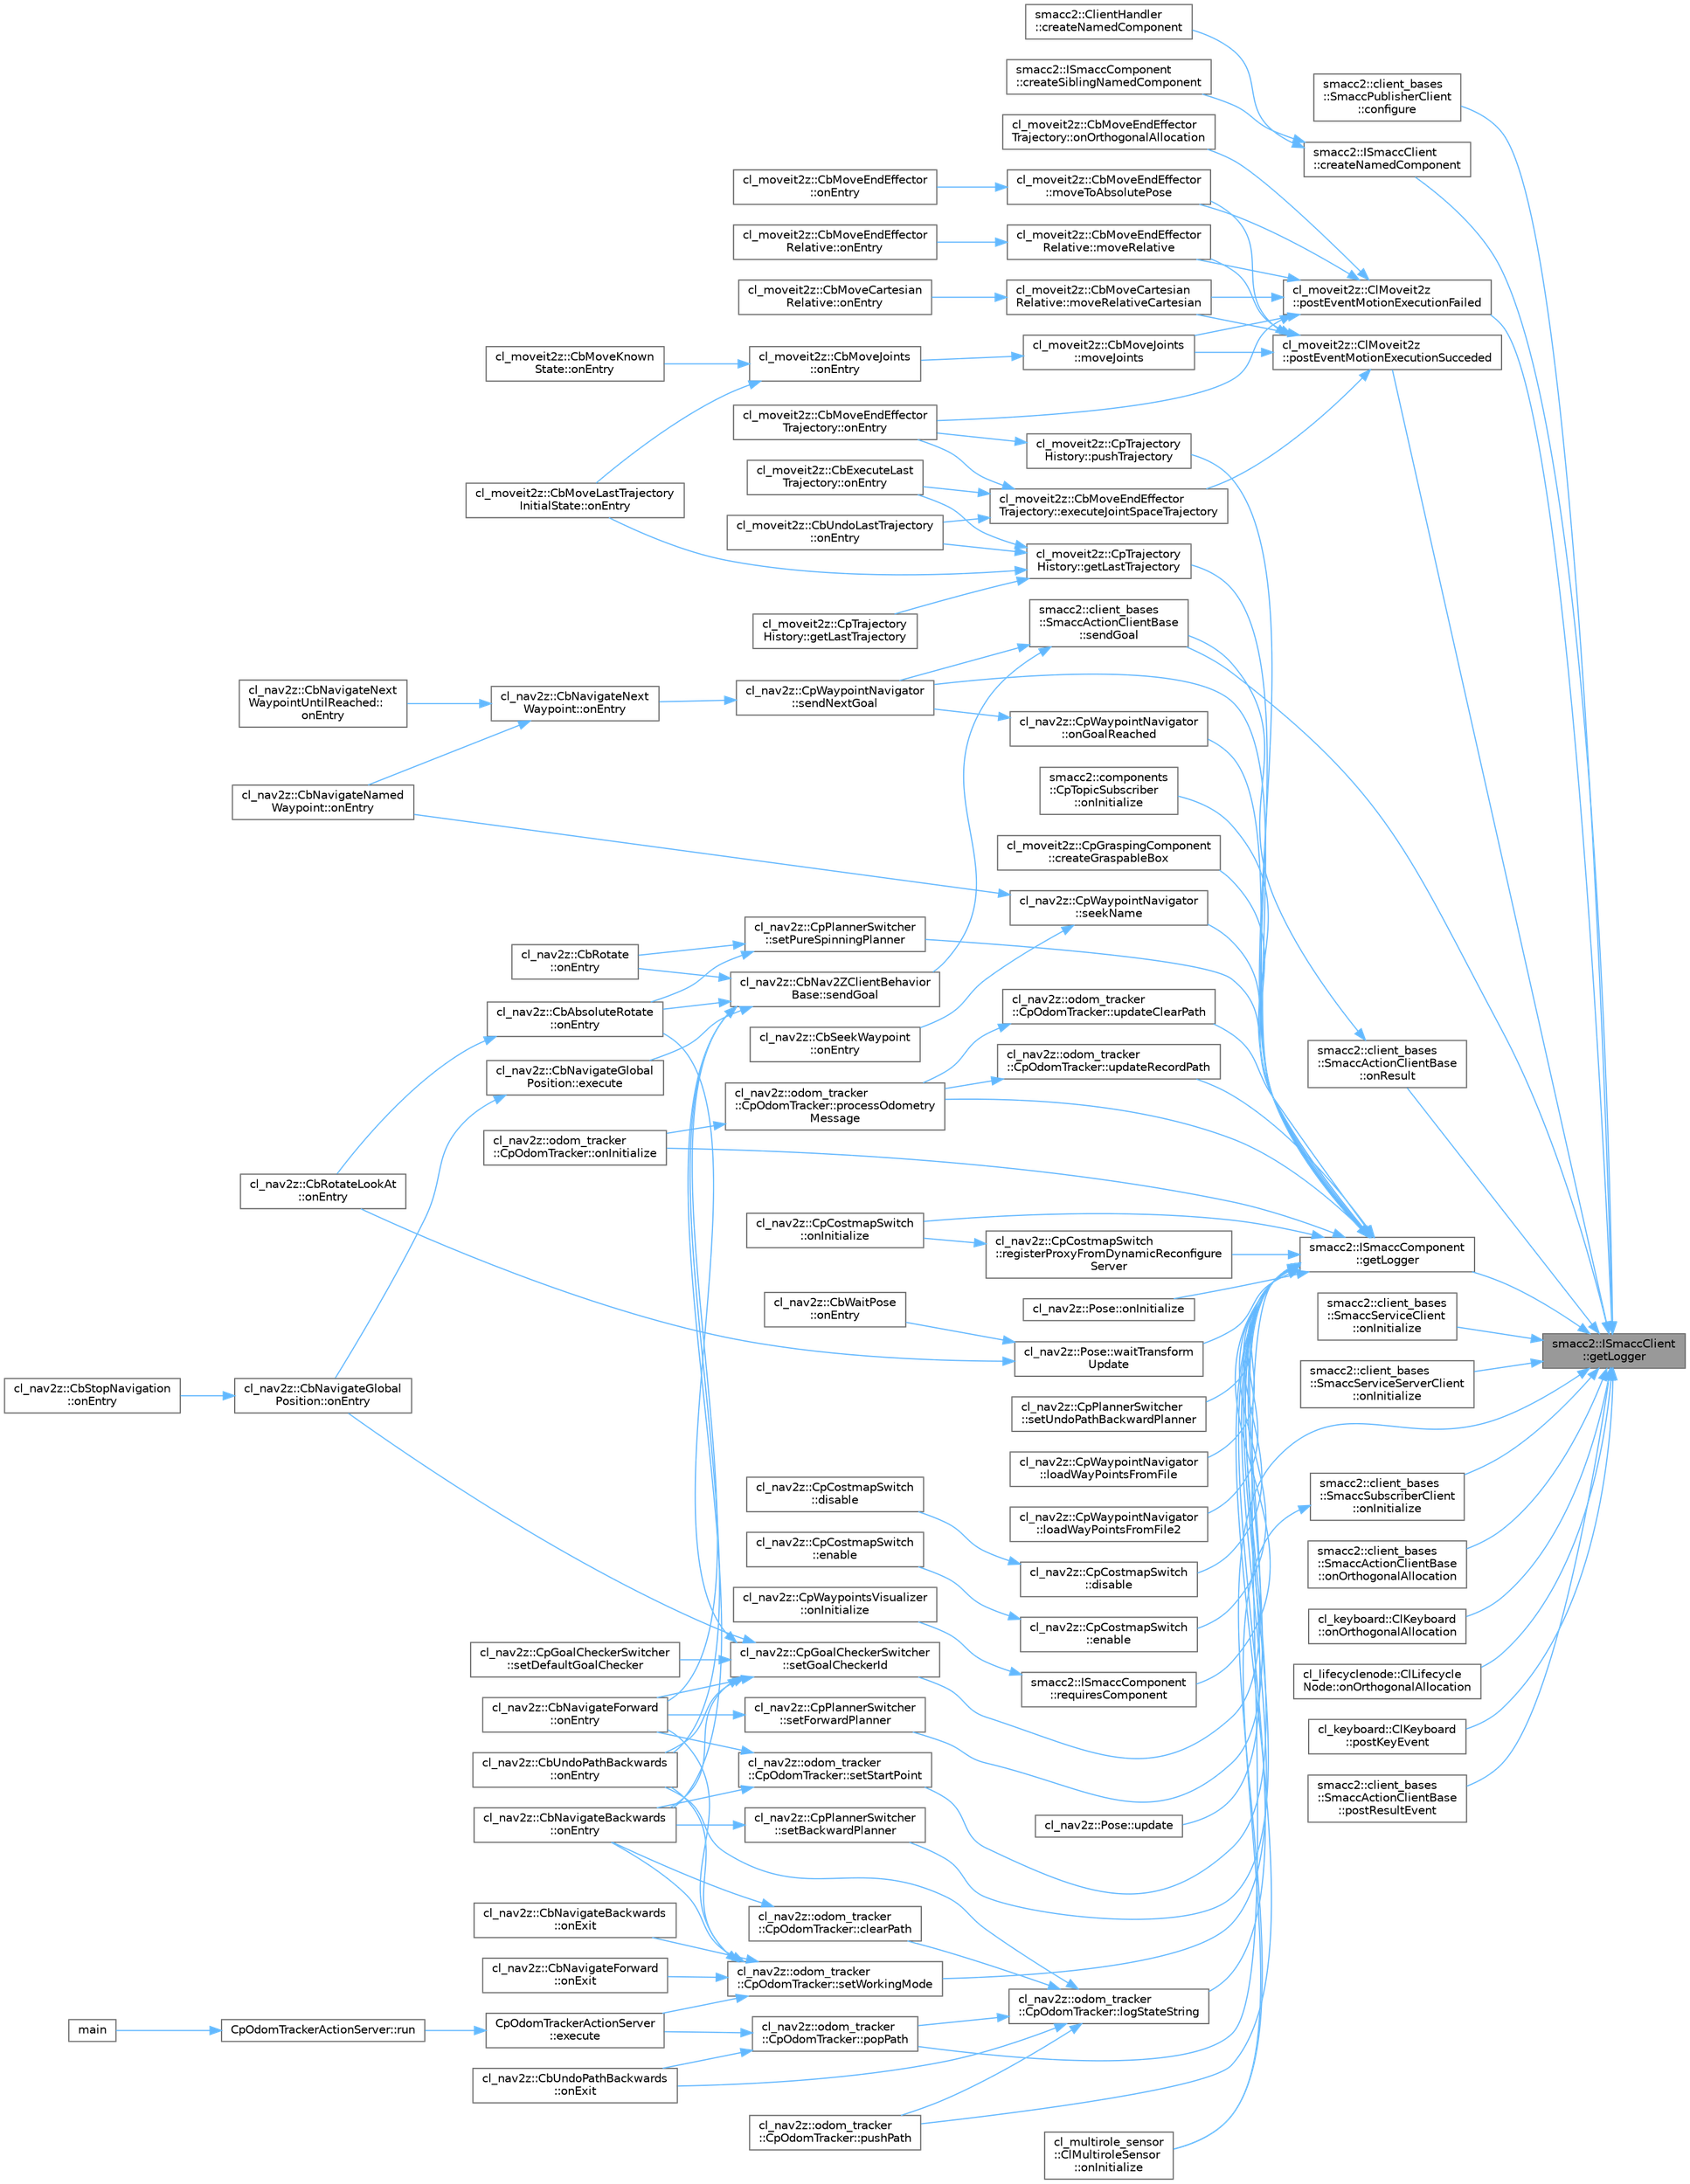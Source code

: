digraph "smacc2::ISmaccClient::getLogger"
{
 // LATEX_PDF_SIZE
  bgcolor="transparent";
  edge [fontname=Helvetica,fontsize=10,labelfontname=Helvetica,labelfontsize=10];
  node [fontname=Helvetica,fontsize=10,shape=box,height=0.2,width=0.4];
  rankdir="RL";
  Node1 [label="smacc2::ISmaccClient\l::getLogger",height=0.2,width=0.4,color="gray40", fillcolor="grey60", style="filled", fontcolor="black",tooltip=" "];
  Node1 -> Node2 [dir="back",color="steelblue1",style="solid"];
  Node2 [label="smacc2::client_bases\l::SmaccPublisherClient\l::configure",height=0.2,width=0.4,color="grey40", fillcolor="white", style="filled",URL="$classsmacc2_1_1client__bases_1_1SmaccPublisherClient.html#aaf8c618a9d346fd158f90e3f6bfacb6f",tooltip=" "];
  Node1 -> Node3 [dir="back",color="steelblue1",style="solid"];
  Node3 [label="smacc2::ISmaccClient\l::createNamedComponent",height=0.2,width=0.4,color="grey40", fillcolor="white", style="filled",URL="$classsmacc2_1_1ISmaccClient.html#aa9ac672b487746b2a78aed507ae56ff3",tooltip=" "];
  Node3 -> Node4 [dir="back",color="steelblue1",style="solid"];
  Node4 [label="smacc2::ClientHandler\l::createNamedComponent",height=0.2,width=0.4,color="grey40", fillcolor="white", style="filled",URL="$classsmacc2_1_1ClientHandler.html#aed8e35acd86ae6a6f4d533e6576d4a15",tooltip=" "];
  Node3 -> Node5 [dir="back",color="steelblue1",style="solid"];
  Node5 [label="smacc2::ISmaccComponent\l::createSiblingNamedComponent",height=0.2,width=0.4,color="grey40", fillcolor="white", style="filled",URL="$classsmacc2_1_1ISmaccComponent.html#a662b5bc7e2198e240bd666af1ada7527",tooltip=" "];
  Node1 -> Node6 [dir="back",color="steelblue1",style="solid"];
  Node6 [label="smacc2::ISmaccComponent\l::getLogger",height=0.2,width=0.4,color="grey40", fillcolor="white", style="filled",URL="$classsmacc2_1_1ISmaccComponent.html#a77ee85823bab8d84edcdf5d28782b728",tooltip=" "];
  Node6 -> Node7 [dir="back",color="steelblue1",style="solid"];
  Node7 [label="cl_moveit2z::CpGraspingComponent\l::createGraspableBox",height=0.2,width=0.4,color="grey40", fillcolor="white", style="filled",URL="$classcl__moveit2z_1_1CpGraspingComponent.html#a789c3bd73fe859680be805643d6d6e5b",tooltip=" "];
  Node6 -> Node8 [dir="back",color="steelblue1",style="solid"];
  Node8 [label="cl_nav2z::CpCostmapSwitch\l::disable",height=0.2,width=0.4,color="grey40", fillcolor="white", style="filled",URL="$classcl__nav2z_1_1CpCostmapSwitch.html#a25c0d7c41b651b1c2fe13e8db236d511",tooltip=" "];
  Node8 -> Node9 [dir="back",color="steelblue1",style="solid"];
  Node9 [label="cl_nav2z::CpCostmapSwitch\l::disable",height=0.2,width=0.4,color="grey40", fillcolor="white", style="filled",URL="$classcl__nav2z_1_1CpCostmapSwitch.html#aded3c1546c2ed92b30db47b828fbf4fe",tooltip=" "];
  Node6 -> Node10 [dir="back",color="steelblue1",style="solid"];
  Node10 [label="cl_nav2z::CpCostmapSwitch\l::enable",height=0.2,width=0.4,color="grey40", fillcolor="white", style="filled",URL="$classcl__nav2z_1_1CpCostmapSwitch.html#ae4f9d5ada76cee1c93a08d0a88e5c18c",tooltip=" "];
  Node10 -> Node11 [dir="back",color="steelblue1",style="solid"];
  Node11 [label="cl_nav2z::CpCostmapSwitch\l::enable",height=0.2,width=0.4,color="grey40", fillcolor="white", style="filled",URL="$classcl__nav2z_1_1CpCostmapSwitch.html#aa31900224727e756c34c739651da780d",tooltip=" "];
  Node6 -> Node12 [dir="back",color="steelblue1",style="solid"];
  Node12 [label="cl_moveit2z::CpTrajectory\lHistory::getLastTrajectory",height=0.2,width=0.4,color="grey40", fillcolor="white", style="filled",URL="$classcl__moveit2z_1_1CpTrajectoryHistory.html#af61a3df3efa1d78ca32fdccb7b0e3fdd",tooltip=" "];
  Node12 -> Node13 [dir="back",color="steelblue1",style="solid"];
  Node13 [label="cl_moveit2z::CpTrajectory\lHistory::getLastTrajectory",height=0.2,width=0.4,color="grey40", fillcolor="white", style="filled",URL="$classcl__moveit2z_1_1CpTrajectoryHistory.html#a4c381ae932c989f4a00d108020730e74",tooltip=" "];
  Node12 -> Node14 [dir="back",color="steelblue1",style="solid"];
  Node14 [label="cl_moveit2z::CbExecuteLast\lTrajectory::onEntry",height=0.2,width=0.4,color="grey40", fillcolor="white", style="filled",URL="$classcl__moveit2z_1_1CbExecuteLastTrajectory.html#ac9bcff11f50ac9e46cf3c686480d6701",tooltip=" "];
  Node12 -> Node15 [dir="back",color="steelblue1",style="solid"];
  Node15 [label="cl_moveit2z::CbMoveLastTrajectory\lInitialState::onEntry",height=0.2,width=0.4,color="grey40", fillcolor="white", style="filled",URL="$classcl__moveit2z_1_1CbMoveLastTrajectoryInitialState.html#ad24c008d5ff35d9475ad658015e88317",tooltip=" "];
  Node12 -> Node16 [dir="back",color="steelblue1",style="solid"];
  Node16 [label="cl_moveit2z::CbUndoLastTrajectory\l::onEntry",height=0.2,width=0.4,color="grey40", fillcolor="white", style="filled",URL="$classcl__moveit2z_1_1CbUndoLastTrajectory.html#a16d267121356eeb0c8042ae8af07793f",tooltip=" "];
  Node6 -> Node17 [dir="back",color="steelblue1",style="solid"];
  Node17 [label="cl_nav2z::CpWaypointNavigator\l::loadWayPointsFromFile",height=0.2,width=0.4,color="grey40", fillcolor="white", style="filled",URL="$classcl__nav2z_1_1CpWaypointNavigator.html#a23832d2e23bc928a477fcba073b2babb",tooltip=" "];
  Node6 -> Node18 [dir="back",color="steelblue1",style="solid"];
  Node18 [label="cl_nav2z::CpWaypointNavigator\l::loadWayPointsFromFile2",height=0.2,width=0.4,color="grey40", fillcolor="white", style="filled",URL="$classcl__nav2z_1_1CpWaypointNavigator.html#a99f1de3c859d29708e3c49f7a82f7b48",tooltip=" "];
  Node6 -> Node19 [dir="back",color="steelblue1",style="solid"];
  Node19 [label="cl_nav2z::odom_tracker\l::CpOdomTracker::logStateString",height=0.2,width=0.4,color="grey40", fillcolor="white", style="filled",URL="$classcl__nav2z_1_1odom__tracker_1_1CpOdomTracker.html#afb5b67139e3f4299d4f002f07feb7d12",tooltip=" "];
  Node19 -> Node20 [dir="back",color="steelblue1",style="solid"];
  Node20 [label="cl_nav2z::odom_tracker\l::CpOdomTracker::clearPath",height=0.2,width=0.4,color="grey40", fillcolor="white", style="filled",URL="$classcl__nav2z_1_1odom__tracker_1_1CpOdomTracker.html#a6263a242cff2d44b9b7470bcb5675045",tooltip=" "];
  Node20 -> Node21 [dir="back",color="steelblue1",style="solid"];
  Node21 [label="cl_nav2z::CbNavigateBackwards\l::onEntry",height=0.2,width=0.4,color="grey40", fillcolor="white", style="filled",URL="$classcl__nav2z_1_1CbNavigateBackwards.html#acef8d8088ab7c70d8cbdcbecbaae8f80",tooltip=" "];
  Node19 -> Node22 [dir="back",color="steelblue1",style="solid"];
  Node22 [label="cl_nav2z::CbUndoPathBackwards\l::onEntry",height=0.2,width=0.4,color="grey40", fillcolor="white", style="filled",URL="$classcl__nav2z_1_1CbUndoPathBackwards.html#a91ca11650da3d18f9815794613f95644",tooltip=" "];
  Node19 -> Node23 [dir="back",color="steelblue1",style="solid"];
  Node23 [label="cl_nav2z::CbUndoPathBackwards\l::onExit",height=0.2,width=0.4,color="grey40", fillcolor="white", style="filled",URL="$classcl__nav2z_1_1CbUndoPathBackwards.html#ac6effc89cd93afe1775d94d328b853ee",tooltip=" "];
  Node19 -> Node24 [dir="back",color="steelblue1",style="solid"];
  Node24 [label="cl_nav2z::odom_tracker\l::CpOdomTracker::popPath",height=0.2,width=0.4,color="grey40", fillcolor="white", style="filled",URL="$classcl__nav2z_1_1odom__tracker_1_1CpOdomTracker.html#a095f5ebdd452f266077fac90410c0c12",tooltip=" "];
  Node24 -> Node25 [dir="back",color="steelblue1",style="solid"];
  Node25 [label="CpOdomTrackerActionServer\l::execute",height=0.2,width=0.4,color="grey40", fillcolor="white", style="filled",URL="$classCpOdomTrackerActionServer.html#ae721733fba5870ea4577f4200723fa2a",tooltip=" "];
  Node25 -> Node26 [dir="back",color="steelblue1",style="solid"];
  Node26 [label="CpOdomTrackerActionServer::run",height=0.2,width=0.4,color="grey40", fillcolor="white", style="filled",URL="$classCpOdomTrackerActionServer.html#a87b52becfbea05097d198d3ac0386d3c",tooltip=" "];
  Node26 -> Node27 [dir="back",color="steelblue1",style="solid"];
  Node27 [label="main",height=0.2,width=0.4,color="grey40", fillcolor="white", style="filled",URL="$cp__odom__tracker__node_8cpp.html#a3c04138a5bfe5d72780bb7e82a18e627",tooltip=" "];
  Node24 -> Node23 [dir="back",color="steelblue1",style="solid"];
  Node19 -> Node28 [dir="back",color="steelblue1",style="solid"];
  Node28 [label="cl_nav2z::odom_tracker\l::CpOdomTracker::pushPath",height=0.2,width=0.4,color="grey40", fillcolor="white", style="filled",URL="$classcl__nav2z_1_1odom__tracker_1_1CpOdomTracker.html#a77b66a2e0663053417de0b2b6bca9dea",tooltip=" "];
  Node6 -> Node29 [dir="back",color="steelblue1",style="solid"];
  Node29 [label="cl_nav2z::CpWaypointNavigator\l::onGoalReached",height=0.2,width=0.4,color="grey40", fillcolor="white", style="filled",URL="$classcl__nav2z_1_1CpWaypointNavigator.html#a099b0cd1196d2321f0b4dc66178572da",tooltip=" "];
  Node29 -> Node30 [dir="back",color="steelblue1",style="solid"];
  Node30 [label="cl_nav2z::CpWaypointNavigator\l::sendNextGoal",height=0.2,width=0.4,color="grey40", fillcolor="white", style="filled",URL="$classcl__nav2z_1_1CpWaypointNavigator.html#a49a0d507b675a2c551a0095401ee24e5",tooltip=" "];
  Node30 -> Node31 [dir="back",color="steelblue1",style="solid"];
  Node31 [label="cl_nav2z::CbNavigateNext\lWaypoint::onEntry",height=0.2,width=0.4,color="grey40", fillcolor="white", style="filled",URL="$classcl__nav2z_1_1CbNavigateNextWaypoint.html#ac546e1622eb9894228846b814e48afea",tooltip=" "];
  Node31 -> Node32 [dir="back",color="steelblue1",style="solid"];
  Node32 [label="cl_nav2z::CbNavigateNamed\lWaypoint::onEntry",height=0.2,width=0.4,color="grey40", fillcolor="white", style="filled",URL="$classcl__nav2z_1_1CbNavigateNamedWaypoint.html#a08fc01469398220c035e7c3fac4ae598",tooltip=" "];
  Node31 -> Node33 [dir="back",color="steelblue1",style="solid"];
  Node33 [label="cl_nav2z::CbNavigateNext\lWaypointUntilReached::\lonEntry",height=0.2,width=0.4,color="grey40", fillcolor="white", style="filled",URL="$classcl__nav2z_1_1CbNavigateNextWaypointUntilReached.html#a8768836e087f12cbb477aa509e28a947",tooltip=" "];
  Node6 -> Node34 [dir="back",color="steelblue1",style="solid"];
  Node34 [label="smacc2::components\l::CpTopicSubscriber\l::onInitialize",height=0.2,width=0.4,color="grey40", fillcolor="white", style="filled",URL="$classsmacc2_1_1components_1_1CpTopicSubscriber.html#aa00f3313c0ac670f6c79aeae30d4c819",tooltip=" "];
  Node6 -> Node35 [dir="back",color="steelblue1",style="solid"];
  Node35 [label="cl_nav2z::CpCostmapSwitch\l::onInitialize",height=0.2,width=0.4,color="grey40", fillcolor="white", style="filled",URL="$classcl__nav2z_1_1CpCostmapSwitch.html#a4bc9f801e1a445e1b2a312452b824b76",tooltip=" "];
  Node6 -> Node36 [dir="back",color="steelblue1",style="solid"];
  Node36 [label="cl_nav2z::odom_tracker\l::CpOdomTracker::onInitialize",height=0.2,width=0.4,color="grey40", fillcolor="white", style="filled",URL="$classcl__nav2z_1_1odom__tracker_1_1CpOdomTracker.html#add235e7c3085e0e0fc7a3555abc7b0de",tooltip=" "];
  Node6 -> Node37 [dir="back",color="steelblue1",style="solid"];
  Node37 [label="cl_nav2z::Pose::onInitialize",height=0.2,width=0.4,color="grey40", fillcolor="white", style="filled",URL="$classcl__nav2z_1_1Pose.html#ac22d6c89175223454bc71bb094c9b402",tooltip=" "];
  Node6 -> Node24 [dir="back",color="steelblue1",style="solid"];
  Node6 -> Node38 [dir="back",color="steelblue1",style="solid"];
  Node38 [label="cl_nav2z::odom_tracker\l::CpOdomTracker::processOdometry\lMessage",height=0.2,width=0.4,color="grey40", fillcolor="white", style="filled",URL="$classcl__nav2z_1_1odom__tracker_1_1CpOdomTracker.html#a4186cbf52c84ffee666f83636d325122",tooltip="odom callback: Updates the path - this must be called periodically for each odometry message."];
  Node38 -> Node36 [dir="back",color="steelblue1",style="solid"];
  Node6 -> Node28 [dir="back",color="steelblue1",style="solid"];
  Node6 -> Node39 [dir="back",color="steelblue1",style="solid"];
  Node39 [label="cl_moveit2z::CpTrajectory\lHistory::pushTrajectory",height=0.2,width=0.4,color="grey40", fillcolor="white", style="filled",URL="$classcl__moveit2z_1_1CpTrajectoryHistory.html#acbf26cbc45d1bd81fa5b93bd2b713d22",tooltip=" "];
  Node39 -> Node40 [dir="back",color="steelblue1",style="solid"];
  Node40 [label="cl_moveit2z::CbMoveEndEffector\lTrajectory::onEntry",height=0.2,width=0.4,color="grey40", fillcolor="white", style="filled",URL="$classcl__moveit2z_1_1CbMoveEndEffectorTrajectory.html#a9fd96e90f5bac10e611806e37a087378",tooltip=" "];
  Node6 -> Node41 [dir="back",color="steelblue1",style="solid"];
  Node41 [label="cl_nav2z::CpCostmapSwitch\l::registerProxyFromDynamicReconfigure\lServer",height=0.2,width=0.4,color="grey40", fillcolor="white", style="filled",URL="$classcl__nav2z_1_1CpCostmapSwitch.html#a6d70373f8f37c30f7c5ce6ff70e6fad9",tooltip=" "];
  Node41 -> Node35 [dir="back",color="steelblue1",style="solid"];
  Node6 -> Node42 [dir="back",color="steelblue1",style="solid"];
  Node42 [label="smacc2::ISmaccComponent\l::requiresComponent",height=0.2,width=0.4,color="grey40", fillcolor="white", style="filled",URL="$classsmacc2_1_1ISmaccComponent.html#a283d663a9c5fc050694aaa6b99d52aa8",tooltip=" "];
  Node42 -> Node43 [dir="back",color="steelblue1",style="solid"];
  Node43 [label="cl_nav2z::CpWaypointsVisualizer\l::onInitialize",height=0.2,width=0.4,color="grey40", fillcolor="white", style="filled",URL="$classcl__nav2z_1_1CpWaypointsVisualizer.html#a8af2db006663eb93a39f5346ad7c9af9",tooltip=" "];
  Node6 -> Node44 [dir="back",color="steelblue1",style="solid"];
  Node44 [label="cl_nav2z::CpWaypointNavigator\l::seekName",height=0.2,width=0.4,color="grey40", fillcolor="white", style="filled",URL="$classcl__nav2z_1_1CpWaypointNavigator.html#ab5c4de0fb5a5575526502e6d6184bef0",tooltip=" "];
  Node44 -> Node32 [dir="back",color="steelblue1",style="solid"];
  Node44 -> Node45 [dir="back",color="steelblue1",style="solid"];
  Node45 [label="cl_nav2z::CbSeekWaypoint\l::onEntry",height=0.2,width=0.4,color="grey40", fillcolor="white", style="filled",URL="$classcl__nav2z_1_1CbSeekWaypoint.html#a1647146b1cce1d16d8ef18b69e63f1ea",tooltip=" "];
  Node6 -> Node30 [dir="back",color="steelblue1",style="solid"];
  Node6 -> Node46 [dir="back",color="steelblue1",style="solid"];
  Node46 [label="cl_nav2z::CpPlannerSwitcher\l::setBackwardPlanner",height=0.2,width=0.4,color="grey40", fillcolor="white", style="filled",URL="$classcl__nav2z_1_1CpPlannerSwitcher.html#a2d25a353d0b69f3a3ec20f552b535f7c",tooltip=" "];
  Node46 -> Node21 [dir="back",color="steelblue1",style="solid"];
  Node6 -> Node47 [dir="back",color="steelblue1",style="solid"];
  Node47 [label="cl_nav2z::CpPlannerSwitcher\l::setForwardPlanner",height=0.2,width=0.4,color="grey40", fillcolor="white", style="filled",URL="$classcl__nav2z_1_1CpPlannerSwitcher.html#a2daeb69bbc6ca52a35baa50c489d13a0",tooltip=" "];
  Node47 -> Node48 [dir="back",color="steelblue1",style="solid"];
  Node48 [label="cl_nav2z::CbNavigateForward\l::onEntry",height=0.2,width=0.4,color="grey40", fillcolor="white", style="filled",URL="$classcl__nav2z_1_1CbNavigateForward.html#ae56089851b4128ca0adeeb3c885770cf",tooltip=" "];
  Node6 -> Node49 [dir="back",color="steelblue1",style="solid"];
  Node49 [label="cl_nav2z::CpGoalCheckerSwitcher\l::setGoalCheckerId",height=0.2,width=0.4,color="grey40", fillcolor="white", style="filled",URL="$classcl__nav2z_1_1CpGoalCheckerSwitcher.html#a7813346ece7ea7e843d23db9a8712562",tooltip=" "];
  Node49 -> Node50 [dir="back",color="steelblue1",style="solid"];
  Node50 [label="cl_nav2z::CbAbsoluteRotate\l::onEntry",height=0.2,width=0.4,color="grey40", fillcolor="white", style="filled",URL="$classcl__nav2z_1_1CbAbsoluteRotate.html#a7a0d844c774290aa785c14a3e7d87f05",tooltip=" "];
  Node50 -> Node51 [dir="back",color="steelblue1",style="solid"];
  Node51 [label="cl_nav2z::CbRotateLookAt\l::onEntry",height=0.2,width=0.4,color="grey40", fillcolor="white", style="filled",URL="$classcl__nav2z_1_1CbRotateLookAt.html#a415f89642f17e9111647d2318ed9b053",tooltip=" "];
  Node49 -> Node21 [dir="back",color="steelblue1",style="solid"];
  Node49 -> Node48 [dir="back",color="steelblue1",style="solid"];
  Node49 -> Node52 [dir="back",color="steelblue1",style="solid"];
  Node52 [label="cl_nav2z::CbNavigateGlobal\lPosition::onEntry",height=0.2,width=0.4,color="grey40", fillcolor="white", style="filled",URL="$classcl__nav2z_1_1CbNavigateGlobalPosition.html#a4d66c40d65ba439921e9b6fce8709ae3",tooltip=" "];
  Node52 -> Node53 [dir="back",color="steelblue1",style="solid"];
  Node53 [label="cl_nav2z::CbStopNavigation\l::onEntry",height=0.2,width=0.4,color="grey40", fillcolor="white", style="filled",URL="$classcl__nav2z_1_1CbStopNavigation.html#a7928708eb42b3ab14df5f280a5c86b1a",tooltip=" "];
  Node49 -> Node22 [dir="back",color="steelblue1",style="solid"];
  Node49 -> Node54 [dir="back",color="steelblue1",style="solid"];
  Node54 [label="cl_nav2z::CpGoalCheckerSwitcher\l::setDefaultGoalChecker",height=0.2,width=0.4,color="grey40", fillcolor="white", style="filled",URL="$classcl__nav2z_1_1CpGoalCheckerSwitcher.html#a901069d7dc9cd2d0782d921256c676b2",tooltip=" "];
  Node6 -> Node55 [dir="back",color="steelblue1",style="solid"];
  Node55 [label="cl_nav2z::CpPlannerSwitcher\l::setPureSpinningPlanner",height=0.2,width=0.4,color="grey40", fillcolor="white", style="filled",URL="$classcl__nav2z_1_1CpPlannerSwitcher.html#a03b0708756d88161d6d9843b2e8cabc2",tooltip=" "];
  Node55 -> Node50 [dir="back",color="steelblue1",style="solid"];
  Node55 -> Node56 [dir="back",color="steelblue1",style="solid"];
  Node56 [label="cl_nav2z::CbRotate\l::onEntry",height=0.2,width=0.4,color="grey40", fillcolor="white", style="filled",URL="$classcl__nav2z_1_1CbRotate.html#a73303c69ad571c99128374b7b9627154",tooltip=" "];
  Node6 -> Node57 [dir="back",color="steelblue1",style="solid"];
  Node57 [label="cl_nav2z::odom_tracker\l::CpOdomTracker::setStartPoint",height=0.2,width=0.4,color="grey40", fillcolor="white", style="filled",URL="$classcl__nav2z_1_1odom__tracker_1_1CpOdomTracker.html#ae1e77eed3471181b2a6a8c5822b13e5b",tooltip=" "];
  Node57 -> Node21 [dir="back",color="steelblue1",style="solid"];
  Node57 -> Node48 [dir="back",color="steelblue1",style="solid"];
  Node6 -> Node58 [dir="back",color="steelblue1",style="solid"];
  Node58 [label="cl_nav2z::CpPlannerSwitcher\l::setUndoPathBackwardPlanner",height=0.2,width=0.4,color="grey40", fillcolor="white", style="filled",URL="$classcl__nav2z_1_1CpPlannerSwitcher.html#a1448d8561b5b3c0d39f657054ee8de70",tooltip=" "];
  Node6 -> Node59 [dir="back",color="steelblue1",style="solid"];
  Node59 [label="cl_nav2z::odom_tracker\l::CpOdomTracker::setWorkingMode",height=0.2,width=0.4,color="grey40", fillcolor="white", style="filled",URL="$classcl__nav2z_1_1odom__tracker_1_1CpOdomTracker.html#ab459705febf58fd0b961d455f2b2dcbe",tooltip=" "];
  Node59 -> Node25 [dir="back",color="steelblue1",style="solid"];
  Node59 -> Node21 [dir="back",color="steelblue1",style="solid"];
  Node59 -> Node48 [dir="back",color="steelblue1",style="solid"];
  Node59 -> Node22 [dir="back",color="steelblue1",style="solid"];
  Node59 -> Node60 [dir="back",color="steelblue1",style="solid"];
  Node60 [label="cl_nav2z::CbNavigateBackwards\l::onExit",height=0.2,width=0.4,color="grey40", fillcolor="white", style="filled",URL="$classcl__nav2z_1_1CbNavigateBackwards.html#aeda8a75c8bc4450dd9f19165f0591246",tooltip=" "];
  Node59 -> Node61 [dir="back",color="steelblue1",style="solid"];
  Node61 [label="cl_nav2z::CbNavigateForward\l::onExit",height=0.2,width=0.4,color="grey40", fillcolor="white", style="filled",URL="$classcl__nav2z_1_1CbNavigateForward.html#a2d27b258be38cf8755e6737e7d5b81a7",tooltip=" "];
  Node6 -> Node62 [dir="back",color="steelblue1",style="solid"];
  Node62 [label="cl_nav2z::Pose::update",height=0.2,width=0.4,color="grey40", fillcolor="white", style="filled",URL="$classcl__nav2z_1_1Pose.html#a6cc8b4b62f07eb734995ecc09f07e218",tooltip=" "];
  Node6 -> Node63 [dir="back",color="steelblue1",style="solid"];
  Node63 [label="cl_nav2z::odom_tracker\l::CpOdomTracker::updateClearPath",height=0.2,width=0.4,color="grey40", fillcolor="white", style="filled",URL="$classcl__nav2z_1_1odom__tracker_1_1CpOdomTracker.html#aaa56e9a1c04a1f266df86a38fb491371",tooltip=" "];
  Node63 -> Node38 [dir="back",color="steelblue1",style="solid"];
  Node6 -> Node64 [dir="back",color="steelblue1",style="solid"];
  Node64 [label="cl_nav2z::odom_tracker\l::CpOdomTracker::updateRecordPath",height=0.2,width=0.4,color="grey40", fillcolor="white", style="filled",URL="$classcl__nav2z_1_1odom__tracker_1_1CpOdomTracker.html#a62344fe86c32bd2011c3679eb1976b05",tooltip=" "];
  Node64 -> Node38 [dir="back",color="steelblue1",style="solid"];
  Node6 -> Node65 [dir="back",color="steelblue1",style="solid"];
  Node65 [label="cl_nav2z::Pose::waitTransform\lUpdate",height=0.2,width=0.4,color="grey40", fillcolor="white", style="filled",URL="$classcl__nav2z_1_1Pose.html#ae5ecf4abdce8c4c7983ff92619aab348",tooltip=" "];
  Node65 -> Node51 [dir="back",color="steelblue1",style="solid"];
  Node65 -> Node66 [dir="back",color="steelblue1",style="solid"];
  Node66 [label="cl_nav2z::CbWaitPose\l::onEntry",height=0.2,width=0.4,color="grey40", fillcolor="white", style="filled",URL="$classcl__nav2z_1_1CbWaitPose.html#ad7fefe80e23680cb624b5445dde4765b",tooltip=" "];
  Node1 -> Node67 [dir="back",color="steelblue1",style="solid"];
  Node67 [label="smacc2::client_bases\l::SmaccServiceClient\l::onInitialize",height=0.2,width=0.4,color="grey40", fillcolor="white", style="filled",URL="$classsmacc2_1_1client__bases_1_1SmaccServiceClient.html#ac38bfaed46e0d094998cd7bde39bc410",tooltip=" "];
  Node1 -> Node68 [dir="back",color="steelblue1",style="solid"];
  Node68 [label="smacc2::client_bases\l::SmaccServiceServerClient\l::onInitialize",height=0.2,width=0.4,color="grey40", fillcolor="white", style="filled",URL="$classsmacc2_1_1client__bases_1_1SmaccServiceServerClient.html#afbf97a1d4210680381e95de75e6de8aa",tooltip=" "];
  Node1 -> Node69 [dir="back",color="steelblue1",style="solid"];
  Node69 [label="smacc2::client_bases\l::SmaccSubscriberClient\l::onInitialize",height=0.2,width=0.4,color="grey40", fillcolor="white", style="filled",URL="$classsmacc2_1_1client__bases_1_1SmaccSubscriberClient.html#a8a32b14001d54636965919f8280b9024",tooltip=" "];
  Node69 -> Node70 [dir="back",color="steelblue1",style="solid"];
  Node70 [label="cl_multirole_sensor\l::ClMultiroleSensor\l::onInitialize",height=0.2,width=0.4,color="grey40", fillcolor="white", style="filled",URL="$classcl__multirole__sensor_1_1ClMultiroleSensor.html#ad929536dd86df76612202a7221c72a4e",tooltip=" "];
  Node1 -> Node70 [dir="back",color="steelblue1",style="solid"];
  Node1 -> Node71 [dir="back",color="steelblue1",style="solid"];
  Node71 [label="smacc2::client_bases\l::SmaccActionClientBase\l::onOrthogonalAllocation",height=0.2,width=0.4,color="grey40", fillcolor="white", style="filled",URL="$classsmacc2_1_1client__bases_1_1SmaccActionClientBase.html#a768d90608a6cd88e626de9daf0f14a20",tooltip=" "];
  Node1 -> Node72 [dir="back",color="steelblue1",style="solid"];
  Node72 [label="cl_keyboard::ClKeyboard\l::onOrthogonalAllocation",height=0.2,width=0.4,color="grey40", fillcolor="white", style="filled",URL="$classcl__keyboard_1_1ClKeyboard.html#a9eed69eeb6e9d2ae0e166ccebad1557e",tooltip=" "];
  Node1 -> Node73 [dir="back",color="steelblue1",style="solid"];
  Node73 [label="cl_lifecyclenode::ClLifecycle\lNode::onOrthogonalAllocation",height=0.2,width=0.4,color="grey40", fillcolor="white", style="filled",URL="$classcl__lifecyclenode_1_1ClLifecycleNode.html#a6f7eff2dd01784f88d63d4c482fa043c",tooltip=" "];
  Node1 -> Node74 [dir="back",color="steelblue1",style="solid"];
  Node74 [label="smacc2::client_bases\l::SmaccActionClientBase\l::onResult",height=0.2,width=0.4,color="grey40", fillcolor="white", style="filled",URL="$classsmacc2_1_1client__bases_1_1SmaccActionClientBase.html#ab318d0712e1ddbac47f5b14e8fa71534",tooltip=" "];
  Node74 -> Node75 [dir="back",color="steelblue1",style="solid"];
  Node75 [label="smacc2::client_bases\l::SmaccActionClientBase\l::sendGoal",height=0.2,width=0.4,color="grey40", fillcolor="white", style="filled",URL="$classsmacc2_1_1client__bases_1_1SmaccActionClientBase.html#ad6d79ea8762410e81df2a18e4f8eaf1a",tooltip=" "];
  Node75 -> Node76 [dir="back",color="steelblue1",style="solid"];
  Node76 [label="cl_nav2z::CbNav2ZClientBehavior\lBase::sendGoal",height=0.2,width=0.4,color="grey40", fillcolor="white", style="filled",URL="$classcl__nav2z_1_1CbNav2ZClientBehaviorBase.html#a1b4b0601a185ffc77453c1a5b35d21e0",tooltip=" "];
  Node76 -> Node77 [dir="back",color="steelblue1",style="solid"];
  Node77 [label="cl_nav2z::CbNavigateGlobal\lPosition::execute",height=0.2,width=0.4,color="grey40", fillcolor="white", style="filled",URL="$classcl__nav2z_1_1CbNavigateGlobalPosition.html#acc4b46d05935ce9f6afd3abc583d15d1",tooltip=" "];
  Node77 -> Node52 [dir="back",color="steelblue1",style="solid"];
  Node76 -> Node50 [dir="back",color="steelblue1",style="solid"];
  Node76 -> Node21 [dir="back",color="steelblue1",style="solid"];
  Node76 -> Node48 [dir="back",color="steelblue1",style="solid"];
  Node76 -> Node56 [dir="back",color="steelblue1",style="solid"];
  Node76 -> Node22 [dir="back",color="steelblue1",style="solid"];
  Node75 -> Node30 [dir="back",color="steelblue1",style="solid"];
  Node1 -> Node78 [dir="back",color="steelblue1",style="solid"];
  Node78 [label="cl_moveit2z::ClMoveit2z\l::postEventMotionExecutionFailed",height=0.2,width=0.4,color="grey40", fillcolor="white", style="filled",URL="$classcl__moveit2z_1_1ClMoveit2z.html#aaa8bdd7ed8b74b726942222651e0811b",tooltip=" "];
  Node78 -> Node79 [dir="back",color="steelblue1",style="solid"];
  Node79 [label="cl_moveit2z::CbMoveJoints\l::moveJoints",height=0.2,width=0.4,color="grey40", fillcolor="white", style="filled",URL="$classcl__moveit2z_1_1CbMoveJoints.html#aac85e88c19415e5364b5e504d74b55d7",tooltip=" "];
  Node79 -> Node80 [dir="back",color="steelblue1",style="solid"];
  Node80 [label="cl_moveit2z::CbMoveJoints\l::onEntry",height=0.2,width=0.4,color="grey40", fillcolor="white", style="filled",URL="$classcl__moveit2z_1_1CbMoveJoints.html#a7efc080bffd30f1d4fc4d6eb3b17b5a9",tooltip=" "];
  Node80 -> Node81 [dir="back",color="steelblue1",style="solid"];
  Node81 [label="cl_moveit2z::CbMoveKnown\lState::onEntry",height=0.2,width=0.4,color="grey40", fillcolor="white", style="filled",URL="$classcl__moveit2z_1_1CbMoveKnownState.html#af841237a90043a819c190658cb731626",tooltip=" "];
  Node80 -> Node15 [dir="back",color="steelblue1",style="solid"];
  Node78 -> Node82 [dir="back",color="steelblue1",style="solid"];
  Node82 [label="cl_moveit2z::CbMoveEndEffector\lRelative::moveRelative",height=0.2,width=0.4,color="grey40", fillcolor="white", style="filled",URL="$classcl__moveit2z_1_1CbMoveEndEffectorRelative.html#aa93d7ed1f63b7d42d016e0413b1d6ad7",tooltip=" "];
  Node82 -> Node83 [dir="back",color="steelblue1",style="solid"];
  Node83 [label="cl_moveit2z::CbMoveEndEffector\lRelative::onEntry",height=0.2,width=0.4,color="grey40", fillcolor="white", style="filled",URL="$classcl__moveit2z_1_1CbMoveEndEffectorRelative.html#ae53023af1086a67ad0e5248663573e53",tooltip=" "];
  Node78 -> Node84 [dir="back",color="steelblue1",style="solid"];
  Node84 [label="cl_moveit2z::CbMoveCartesian\lRelative::moveRelativeCartesian",height=0.2,width=0.4,color="grey40", fillcolor="white", style="filled",URL="$classcl__moveit2z_1_1CbMoveCartesianRelative.html#af381fa1ebfd4507342503d70f0eafa9f",tooltip=" "];
  Node84 -> Node85 [dir="back",color="steelblue1",style="solid"];
  Node85 [label="cl_moveit2z::CbMoveCartesian\lRelative::onEntry",height=0.2,width=0.4,color="grey40", fillcolor="white", style="filled",URL="$classcl__moveit2z_1_1CbMoveCartesianRelative.html#a4f61e18b67bb0d23243937f1c0eb972f",tooltip=" "];
  Node78 -> Node86 [dir="back",color="steelblue1",style="solid"];
  Node86 [label="cl_moveit2z::CbMoveEndEffector\l::moveToAbsolutePose",height=0.2,width=0.4,color="grey40", fillcolor="white", style="filled",URL="$classcl__moveit2z_1_1CbMoveEndEffector.html#a06e928ed4407b4aead6a2147c916bcbb",tooltip=" "];
  Node86 -> Node87 [dir="back",color="steelblue1",style="solid"];
  Node87 [label="cl_moveit2z::CbMoveEndEffector\l::onEntry",height=0.2,width=0.4,color="grey40", fillcolor="white", style="filled",URL="$classcl__moveit2z_1_1CbMoveEndEffector.html#ac21074ac8664d01a93c5b62d0a20ac50",tooltip=" "];
  Node78 -> Node40 [dir="back",color="steelblue1",style="solid"];
  Node78 -> Node88 [dir="back",color="steelblue1",style="solid"];
  Node88 [label="cl_moveit2z::CbMoveEndEffector\lTrajectory::onOrthogonalAllocation",height=0.2,width=0.4,color="grey40", fillcolor="white", style="filled",URL="$classcl__moveit2z_1_1CbMoveEndEffectorTrajectory.html#a4fa1258e45b339fc27ef46759fcea853",tooltip=" "];
  Node1 -> Node89 [dir="back",color="steelblue1",style="solid"];
  Node89 [label="cl_moveit2z::ClMoveit2z\l::postEventMotionExecutionSucceded",height=0.2,width=0.4,color="grey40", fillcolor="white", style="filled",URL="$classcl__moveit2z_1_1ClMoveit2z.html#af1629101c36d1cf1f07b42955d5f1444",tooltip=" "];
  Node89 -> Node90 [dir="back",color="steelblue1",style="solid"];
  Node90 [label="cl_moveit2z::CbMoveEndEffector\lTrajectory::executeJointSpaceTrajectory",height=0.2,width=0.4,color="grey40", fillcolor="white", style="filled",URL="$classcl__moveit2z_1_1CbMoveEndEffectorTrajectory.html#ab7ef6d5c4428d9f7e1ac05f8d530921e",tooltip=" "];
  Node90 -> Node14 [dir="back",color="steelblue1",style="solid"];
  Node90 -> Node40 [dir="back",color="steelblue1",style="solid"];
  Node90 -> Node16 [dir="back",color="steelblue1",style="solid"];
  Node89 -> Node79 [dir="back",color="steelblue1",style="solid"];
  Node89 -> Node82 [dir="back",color="steelblue1",style="solid"];
  Node89 -> Node84 [dir="back",color="steelblue1",style="solid"];
  Node89 -> Node86 [dir="back",color="steelblue1",style="solid"];
  Node1 -> Node91 [dir="back",color="steelblue1",style="solid"];
  Node91 [label="cl_keyboard::ClKeyboard\l::postKeyEvent",height=0.2,width=0.4,color="grey40", fillcolor="white", style="filled",URL="$classcl__keyboard_1_1ClKeyboard.html#ac1311ce9a6a64e590df2e1b088f0e733",tooltip=" "];
  Node1 -> Node92 [dir="back",color="steelblue1",style="solid"];
  Node92 [label="smacc2::client_bases\l::SmaccActionClientBase\l::postResultEvent",height=0.2,width=0.4,color="grey40", fillcolor="white", style="filled",URL="$classsmacc2_1_1client__bases_1_1SmaccActionClientBase.html#ae2ad7fdec791d8733ab06392134ede20",tooltip=" "];
  Node1 -> Node75 [dir="back",color="steelblue1",style="solid"];
}
